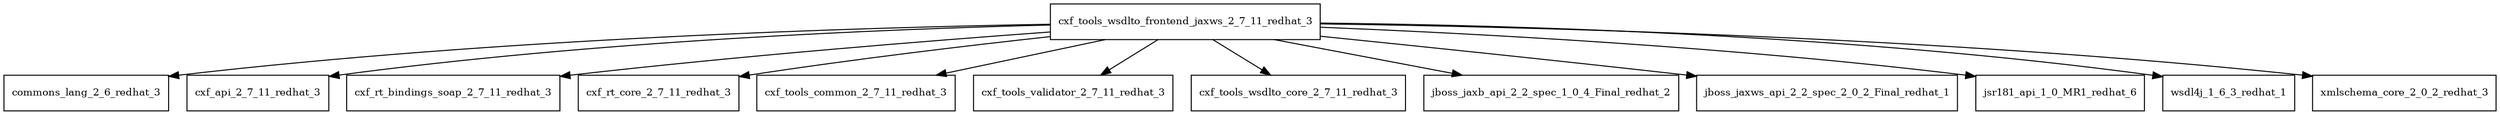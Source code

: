 digraph cxf_tools_wsdlto_frontend_jaxws_2_7_11_redhat_3_dependencies {
  node [shape = box, fontsize=10.0];
  cxf_tools_wsdlto_frontend_jaxws_2_7_11_redhat_3 -> commons_lang_2_6_redhat_3;
  cxf_tools_wsdlto_frontend_jaxws_2_7_11_redhat_3 -> cxf_api_2_7_11_redhat_3;
  cxf_tools_wsdlto_frontend_jaxws_2_7_11_redhat_3 -> cxf_rt_bindings_soap_2_7_11_redhat_3;
  cxf_tools_wsdlto_frontend_jaxws_2_7_11_redhat_3 -> cxf_rt_core_2_7_11_redhat_3;
  cxf_tools_wsdlto_frontend_jaxws_2_7_11_redhat_3 -> cxf_tools_common_2_7_11_redhat_3;
  cxf_tools_wsdlto_frontend_jaxws_2_7_11_redhat_3 -> cxf_tools_validator_2_7_11_redhat_3;
  cxf_tools_wsdlto_frontend_jaxws_2_7_11_redhat_3 -> cxf_tools_wsdlto_core_2_7_11_redhat_3;
  cxf_tools_wsdlto_frontend_jaxws_2_7_11_redhat_3 -> jboss_jaxb_api_2_2_spec_1_0_4_Final_redhat_2;
  cxf_tools_wsdlto_frontend_jaxws_2_7_11_redhat_3 -> jboss_jaxws_api_2_2_spec_2_0_2_Final_redhat_1;
  cxf_tools_wsdlto_frontend_jaxws_2_7_11_redhat_3 -> jsr181_api_1_0_MR1_redhat_6;
  cxf_tools_wsdlto_frontend_jaxws_2_7_11_redhat_3 -> wsdl4j_1_6_3_redhat_1;
  cxf_tools_wsdlto_frontend_jaxws_2_7_11_redhat_3 -> xmlschema_core_2_0_2_redhat_3;
}
